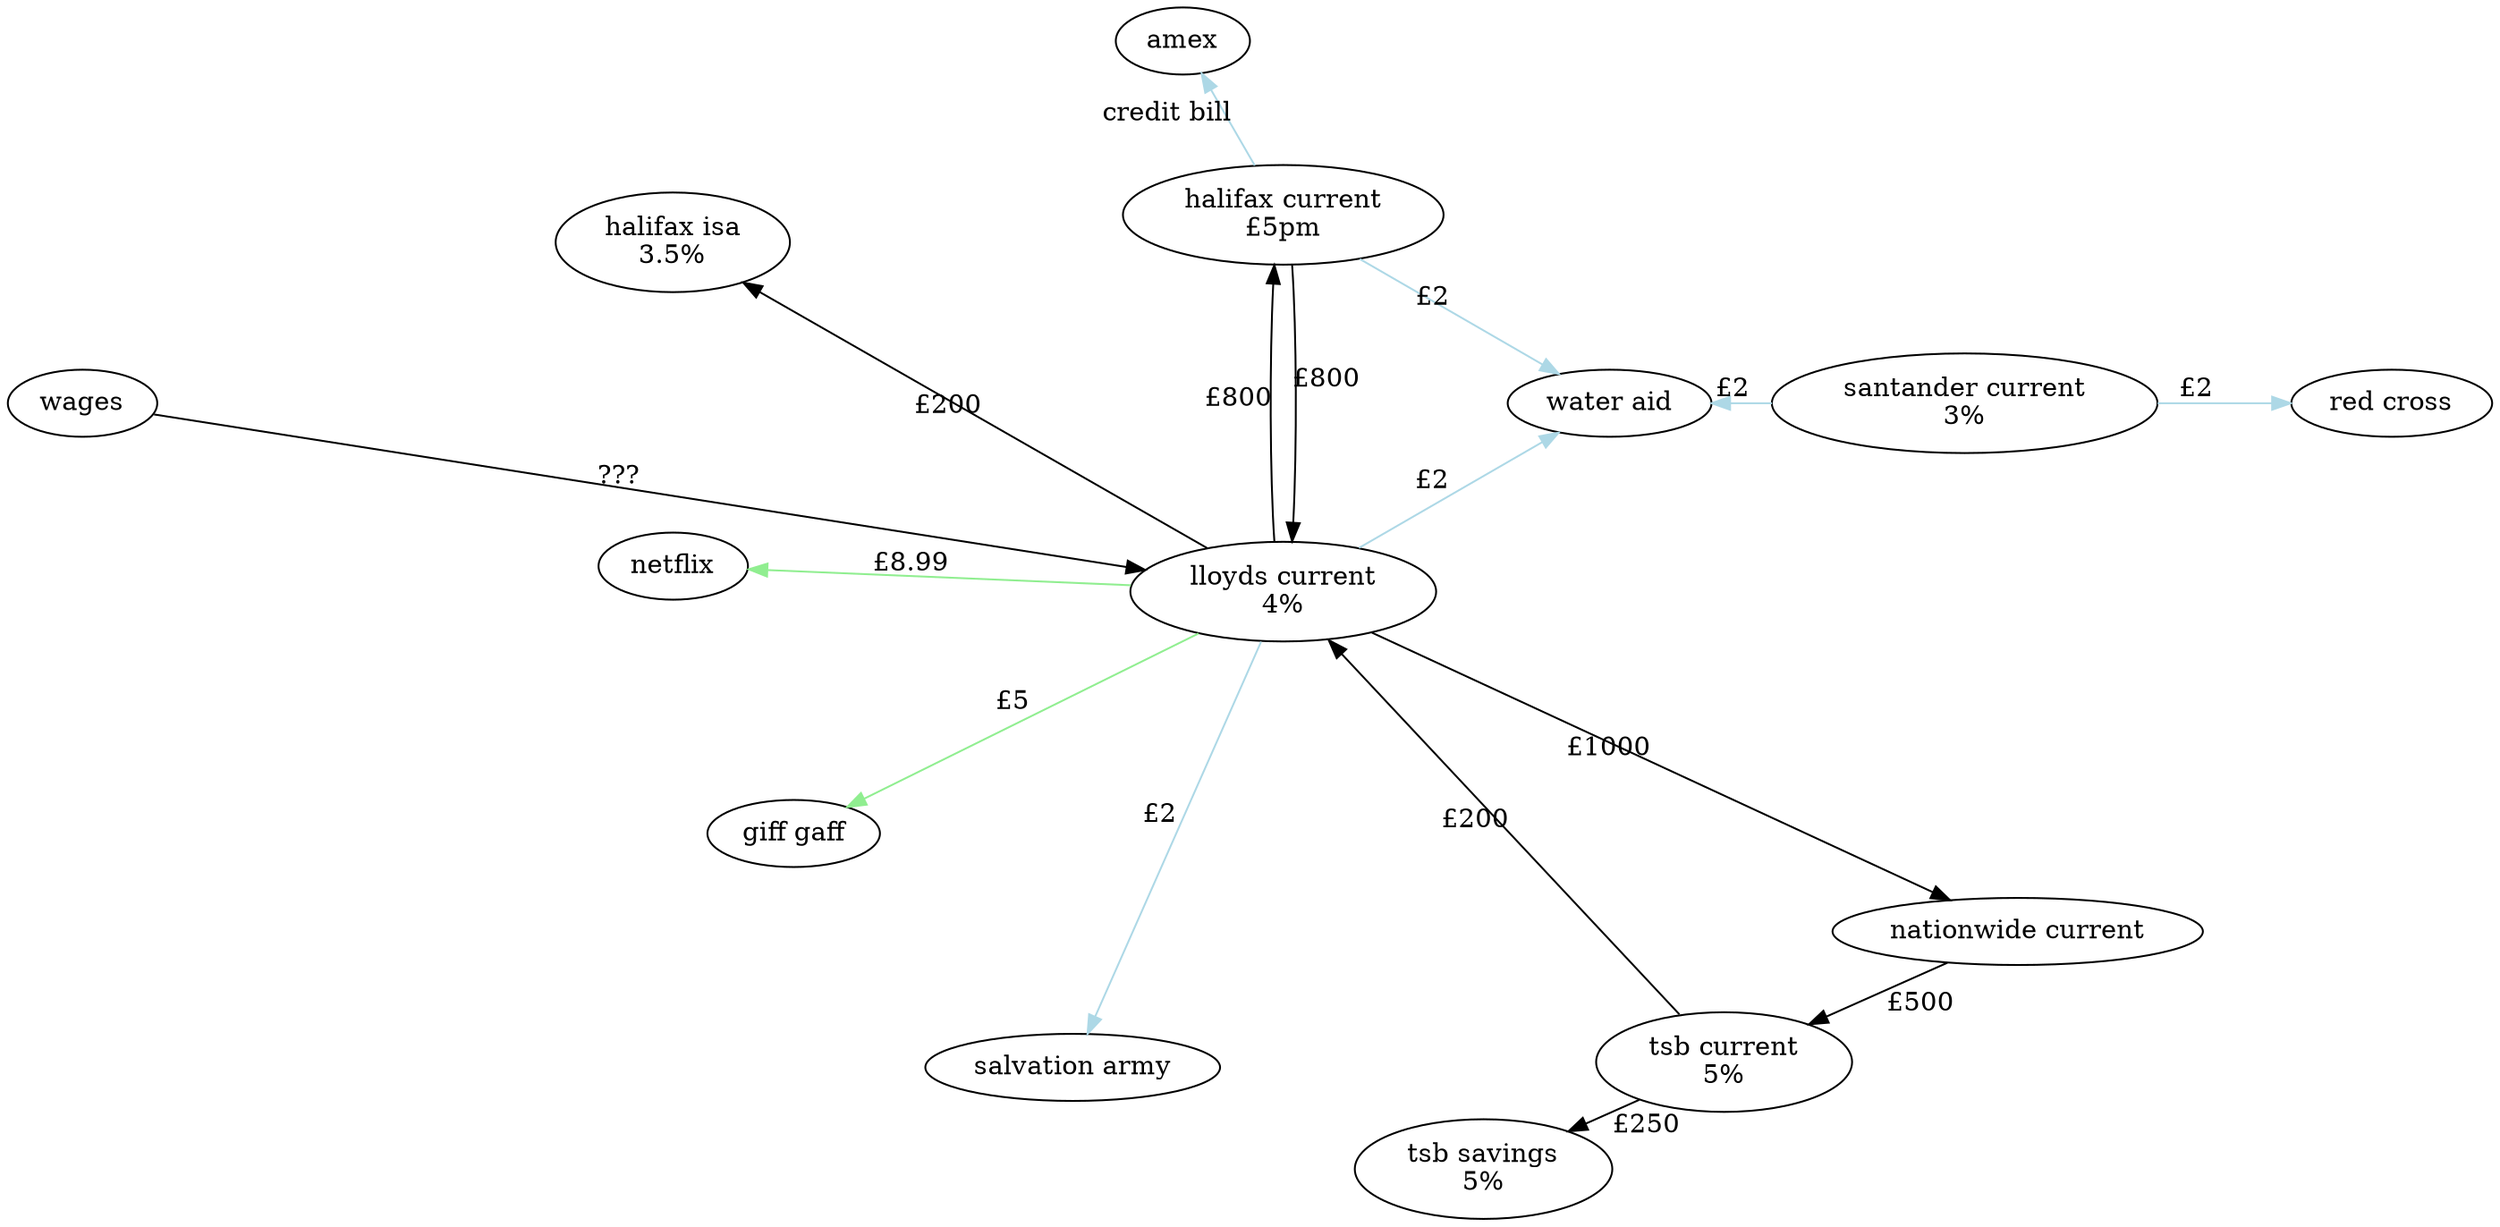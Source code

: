 digraph "bank-flow" {
  layout = circo

  wages [width="1"];
  lloydsCurrent [label="lloyds current\n4%"];
  tsbCurrent [label="tsb current\n5%"];
  tsbSavings [label="tsb savings\n5%"];
  halifaxCurrent [label="halifax current\n£5pm"];
  halifaxIsa [label="halifax isa\n3.5%"];
  netflix;
  giffGaff [label="giff gaff"];
  santander [label="santander current\n3%"];
  salvationArmy [label="salvation army"];
  waterAid [label="water aid"];
  amex;
  redCross [label="red cross"];
  nationwideCurrent [label="nationwide current"];

  santander -> waterAid [color="lightblue", label="£2"];
  santander -> redCross [color="lightblue", label="£2"];
  wages -> lloydsCurrent [label="???"];
  lloydsCurrent -> netflix [color="lightgreen", label="£8.99"];
  lloydsCurrent -> giffGaff [color="lightgreen", label="£5"];
  lloydsCurrent -> salvationArmy [color="lightblue", label="£2"];
  lloydsCurrent -> waterAid [color="lightblue", label="£2"];
  lloydsCurrent -> halifaxCurrent [label="£800"];
  lloydsCurrent -> nationwideCurrent [label="£1000"];
  nationwideCurrent -> tsbCurrent [label="£500"];
  halifaxCurrent -> lloydsCurrent [label="£800"];
  lloydsCurrent -> halifaxIsa [label="£200"];
  tsbCurrent -> tsbSavings [label="£250"];
  tsbCurrent -> lloydsCurrent [label="£200"];
  halifaxCurrent -> waterAid [color="lightblue", label="£2"];
  halifaxCurrent -> amex [color="lightblue", label="credit bill"];
}
